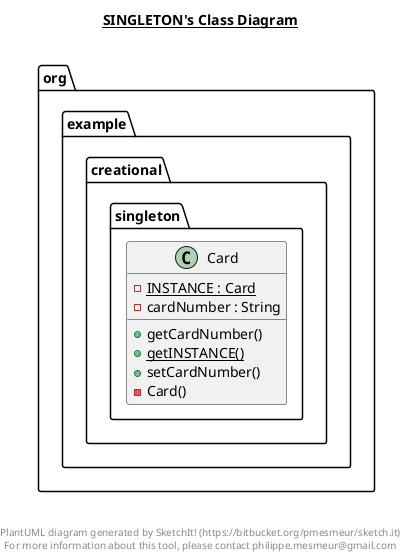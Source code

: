 @startuml

title __SINGLETON's Class Diagram__\n

  namespace org.example {
    namespace creational.singleton {
      class org.example.creational.singleton.Card {
          {static} - INSTANCE : Card
          - cardNumber : String
          + getCardNumber()
          {static} + getINSTANCE()
          + setCardNumber()
          - Card()
      }
    }
  }
  



right footer


PlantUML diagram generated by SketchIt! (https://bitbucket.org/pmesmeur/sketch.it)
For more information about this tool, please contact philippe.mesmeur@gmail.com
endfooter

@enduml
